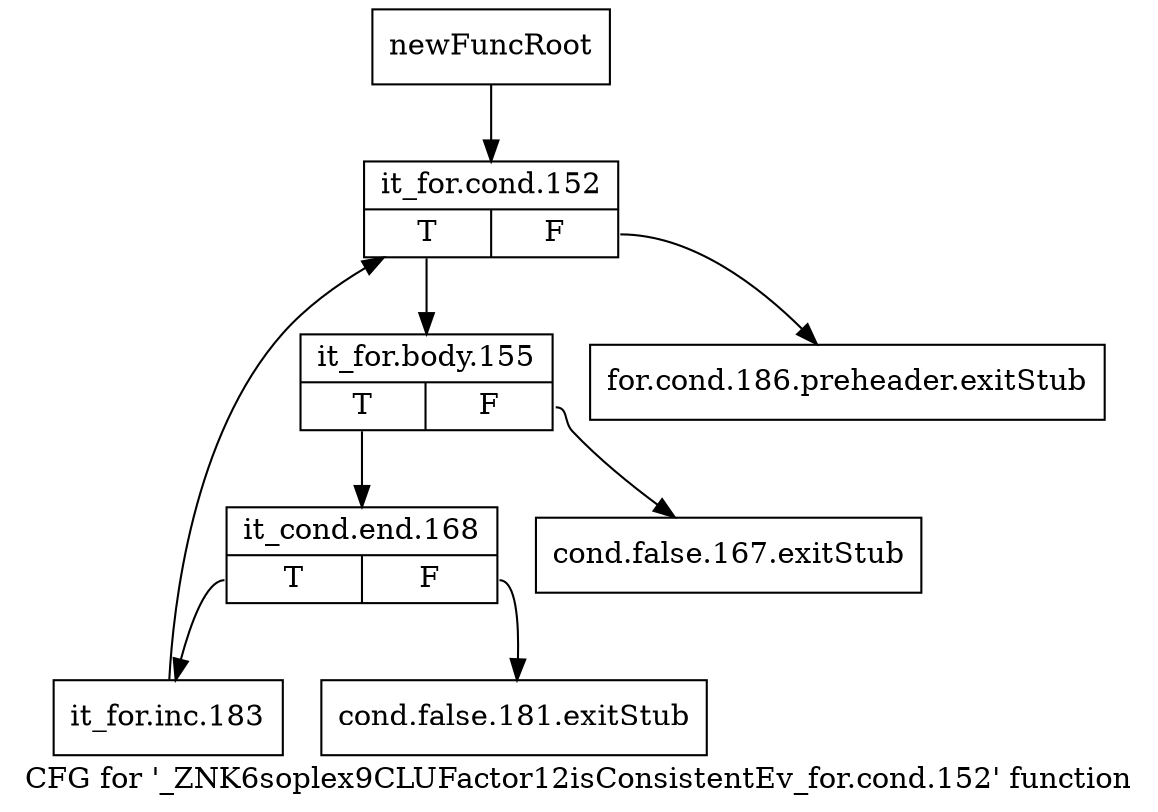 digraph "CFG for '_ZNK6soplex9CLUFactor12isConsistentEv_for.cond.152' function" {
	label="CFG for '_ZNK6soplex9CLUFactor12isConsistentEv_for.cond.152' function";

	Node0x2c9e0e0 [shape=record,label="{newFuncRoot}"];
	Node0x2c9e0e0 -> Node0x2c9e220;
	Node0x2c9e130 [shape=record,label="{for.cond.186.preheader.exitStub}"];
	Node0x2c9e180 [shape=record,label="{cond.false.167.exitStub}"];
	Node0x2c9e1d0 [shape=record,label="{cond.false.181.exitStub}"];
	Node0x2c9e220 [shape=record,label="{it_for.cond.152|{<s0>T|<s1>F}}"];
	Node0x2c9e220:s0 -> Node0x2c9e270;
	Node0x2c9e220:s1 -> Node0x2c9e130;
	Node0x2c9e270 [shape=record,label="{it_for.body.155|{<s0>T|<s1>F}}"];
	Node0x2c9e270:s0 -> Node0x2c9e2c0;
	Node0x2c9e270:s1 -> Node0x2c9e180;
	Node0x2c9e2c0 [shape=record,label="{it_cond.end.168|{<s0>T|<s1>F}}"];
	Node0x2c9e2c0:s0 -> Node0x2c9e310;
	Node0x2c9e2c0:s1 -> Node0x2c9e1d0;
	Node0x2c9e310 [shape=record,label="{it_for.inc.183}"];
	Node0x2c9e310 -> Node0x2c9e220;
}
